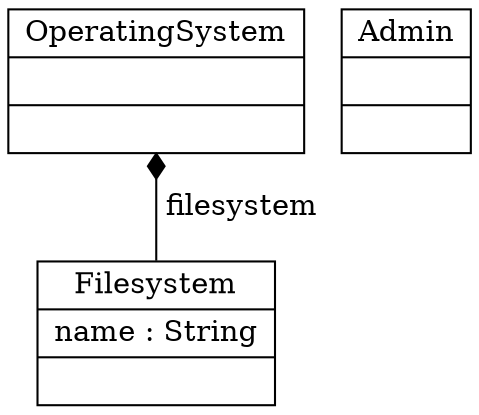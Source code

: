 digraph G {
	node[shape=record]
	edge[dir=back, arrowtail=empty]

	OperatingSystem[label = "{OperatingSystem||}"]
	Admin[label="{Admin||}"]

	Filesystem[label = "{Filesystem|name : String|}"]
	OperatingSystem->Filesystem[label=" filesystem ", arrowtail=diamond, name="e6"];
}
